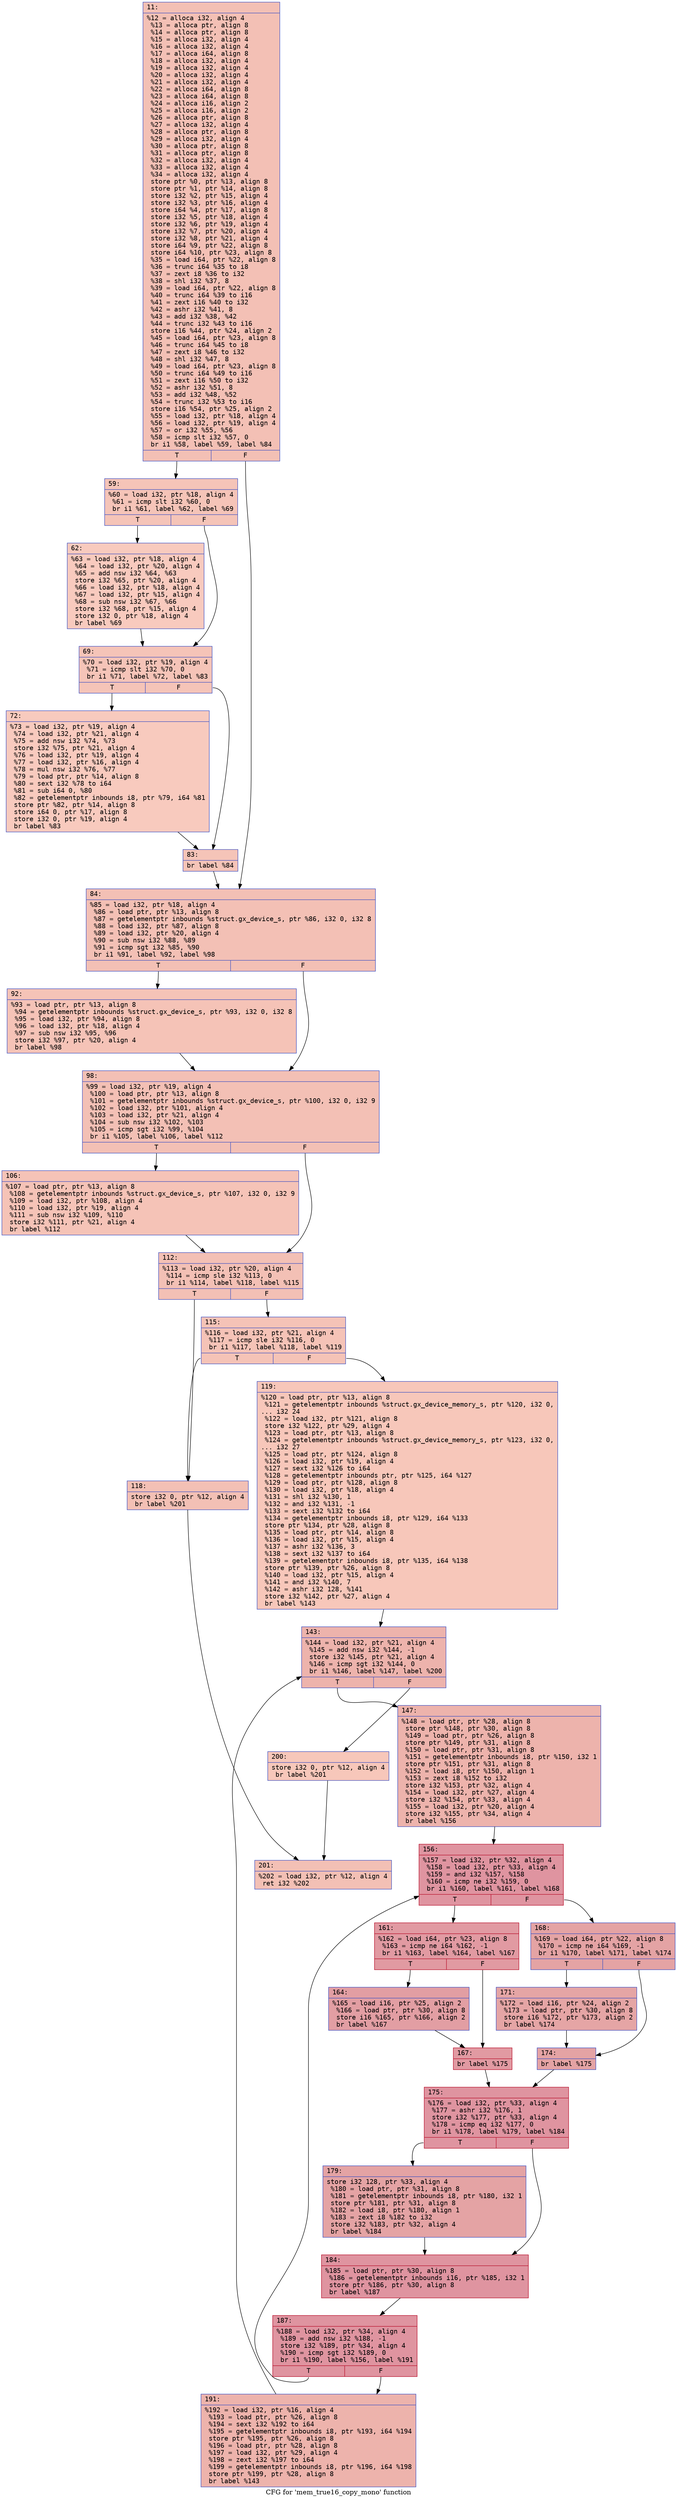 digraph "CFG for 'mem_true16_copy_mono' function" {
	label="CFG for 'mem_true16_copy_mono' function";

	Node0x600002e1a800 [shape=record,color="#3d50c3ff", style=filled, fillcolor="#e5705870" fontname="Courier",label="{11:\l|  %12 = alloca i32, align 4\l  %13 = alloca ptr, align 8\l  %14 = alloca ptr, align 8\l  %15 = alloca i32, align 4\l  %16 = alloca i32, align 4\l  %17 = alloca i64, align 8\l  %18 = alloca i32, align 4\l  %19 = alloca i32, align 4\l  %20 = alloca i32, align 4\l  %21 = alloca i32, align 4\l  %22 = alloca i64, align 8\l  %23 = alloca i64, align 8\l  %24 = alloca i16, align 2\l  %25 = alloca i16, align 2\l  %26 = alloca ptr, align 8\l  %27 = alloca i32, align 4\l  %28 = alloca ptr, align 8\l  %29 = alloca i32, align 4\l  %30 = alloca ptr, align 8\l  %31 = alloca ptr, align 8\l  %32 = alloca i32, align 4\l  %33 = alloca i32, align 4\l  %34 = alloca i32, align 4\l  store ptr %0, ptr %13, align 8\l  store ptr %1, ptr %14, align 8\l  store i32 %2, ptr %15, align 4\l  store i32 %3, ptr %16, align 4\l  store i64 %4, ptr %17, align 8\l  store i32 %5, ptr %18, align 4\l  store i32 %6, ptr %19, align 4\l  store i32 %7, ptr %20, align 4\l  store i32 %8, ptr %21, align 4\l  store i64 %9, ptr %22, align 8\l  store i64 %10, ptr %23, align 8\l  %35 = load i64, ptr %22, align 8\l  %36 = trunc i64 %35 to i8\l  %37 = zext i8 %36 to i32\l  %38 = shl i32 %37, 8\l  %39 = load i64, ptr %22, align 8\l  %40 = trunc i64 %39 to i16\l  %41 = zext i16 %40 to i32\l  %42 = ashr i32 %41, 8\l  %43 = add i32 %38, %42\l  %44 = trunc i32 %43 to i16\l  store i16 %44, ptr %24, align 2\l  %45 = load i64, ptr %23, align 8\l  %46 = trunc i64 %45 to i8\l  %47 = zext i8 %46 to i32\l  %48 = shl i32 %47, 8\l  %49 = load i64, ptr %23, align 8\l  %50 = trunc i64 %49 to i16\l  %51 = zext i16 %50 to i32\l  %52 = ashr i32 %51, 8\l  %53 = add i32 %48, %52\l  %54 = trunc i32 %53 to i16\l  store i16 %54, ptr %25, align 2\l  %55 = load i32, ptr %18, align 4\l  %56 = load i32, ptr %19, align 4\l  %57 = or i32 %55, %56\l  %58 = icmp slt i32 %57, 0\l  br i1 %58, label %59, label %84\l|{<s0>T|<s1>F}}"];
	Node0x600002e1a800:s0 -> Node0x600002e1a850[tooltip="11 -> 59\nProbability 37.50%" ];
	Node0x600002e1a800:s1 -> Node0x600002e1a9e0[tooltip="11 -> 84\nProbability 62.50%" ];
	Node0x600002e1a850 [shape=record,color="#3d50c3ff", style=filled, fillcolor="#e97a5f70" fontname="Courier",label="{59:\l|  %60 = load i32, ptr %18, align 4\l  %61 = icmp slt i32 %60, 0\l  br i1 %61, label %62, label %69\l|{<s0>T|<s1>F}}"];
	Node0x600002e1a850:s0 -> Node0x600002e1a8a0[tooltip="59 -> 62\nProbability 37.50%" ];
	Node0x600002e1a850:s1 -> Node0x600002e1a8f0[tooltip="59 -> 69\nProbability 62.50%" ];
	Node0x600002e1a8a0 [shape=record,color="#3d50c3ff", style=filled, fillcolor="#ef886b70" fontname="Courier",label="{62:\l|  %63 = load i32, ptr %18, align 4\l  %64 = load i32, ptr %20, align 4\l  %65 = add nsw i32 %64, %63\l  store i32 %65, ptr %20, align 4\l  %66 = load i32, ptr %18, align 4\l  %67 = load i32, ptr %15, align 4\l  %68 = sub nsw i32 %67, %66\l  store i32 %68, ptr %15, align 4\l  store i32 0, ptr %18, align 4\l  br label %69\l}"];
	Node0x600002e1a8a0 -> Node0x600002e1a8f0[tooltip="62 -> 69\nProbability 100.00%" ];
	Node0x600002e1a8f0 [shape=record,color="#3d50c3ff", style=filled, fillcolor="#e97a5f70" fontname="Courier",label="{69:\l|  %70 = load i32, ptr %19, align 4\l  %71 = icmp slt i32 %70, 0\l  br i1 %71, label %72, label %83\l|{<s0>T|<s1>F}}"];
	Node0x600002e1a8f0:s0 -> Node0x600002e1a940[tooltip="69 -> 72\nProbability 37.50%" ];
	Node0x600002e1a8f0:s1 -> Node0x600002e1a990[tooltip="69 -> 83\nProbability 62.50%" ];
	Node0x600002e1a940 [shape=record,color="#3d50c3ff", style=filled, fillcolor="#ef886b70" fontname="Courier",label="{72:\l|  %73 = load i32, ptr %19, align 4\l  %74 = load i32, ptr %21, align 4\l  %75 = add nsw i32 %74, %73\l  store i32 %75, ptr %21, align 4\l  %76 = load i32, ptr %19, align 4\l  %77 = load i32, ptr %16, align 4\l  %78 = mul nsw i32 %76, %77\l  %79 = load ptr, ptr %14, align 8\l  %80 = sext i32 %78 to i64\l  %81 = sub i64 0, %80\l  %82 = getelementptr inbounds i8, ptr %79, i64 %81\l  store ptr %82, ptr %14, align 8\l  store i64 0, ptr %17, align 8\l  store i32 0, ptr %19, align 4\l  br label %83\l}"];
	Node0x600002e1a940 -> Node0x600002e1a990[tooltip="72 -> 83\nProbability 100.00%" ];
	Node0x600002e1a990 [shape=record,color="#3d50c3ff", style=filled, fillcolor="#e97a5f70" fontname="Courier",label="{83:\l|  br label %84\l}"];
	Node0x600002e1a990 -> Node0x600002e1a9e0[tooltip="83 -> 84\nProbability 100.00%" ];
	Node0x600002e1a9e0 [shape=record,color="#3d50c3ff", style=filled, fillcolor="#e5705870" fontname="Courier",label="{84:\l|  %85 = load i32, ptr %18, align 4\l  %86 = load ptr, ptr %13, align 8\l  %87 = getelementptr inbounds %struct.gx_device_s, ptr %86, i32 0, i32 8\l  %88 = load i32, ptr %87, align 8\l  %89 = load i32, ptr %20, align 4\l  %90 = sub nsw i32 %88, %89\l  %91 = icmp sgt i32 %85, %90\l  br i1 %91, label %92, label %98\l|{<s0>T|<s1>F}}"];
	Node0x600002e1a9e0:s0 -> Node0x600002e1aa30[tooltip="84 -> 92\nProbability 50.00%" ];
	Node0x600002e1a9e0:s1 -> Node0x600002e1aa80[tooltip="84 -> 98\nProbability 50.00%" ];
	Node0x600002e1aa30 [shape=record,color="#3d50c3ff", style=filled, fillcolor="#e8765c70" fontname="Courier",label="{92:\l|  %93 = load ptr, ptr %13, align 8\l  %94 = getelementptr inbounds %struct.gx_device_s, ptr %93, i32 0, i32 8\l  %95 = load i32, ptr %94, align 8\l  %96 = load i32, ptr %18, align 4\l  %97 = sub nsw i32 %95, %96\l  store i32 %97, ptr %20, align 4\l  br label %98\l}"];
	Node0x600002e1aa30 -> Node0x600002e1aa80[tooltip="92 -> 98\nProbability 100.00%" ];
	Node0x600002e1aa80 [shape=record,color="#3d50c3ff", style=filled, fillcolor="#e5705870" fontname="Courier",label="{98:\l|  %99 = load i32, ptr %19, align 4\l  %100 = load ptr, ptr %13, align 8\l  %101 = getelementptr inbounds %struct.gx_device_s, ptr %100, i32 0, i32 9\l  %102 = load i32, ptr %101, align 4\l  %103 = load i32, ptr %21, align 4\l  %104 = sub nsw i32 %102, %103\l  %105 = icmp sgt i32 %99, %104\l  br i1 %105, label %106, label %112\l|{<s0>T|<s1>F}}"];
	Node0x600002e1aa80:s0 -> Node0x600002e1aad0[tooltip="98 -> 106\nProbability 50.00%" ];
	Node0x600002e1aa80:s1 -> Node0x600002e1ab20[tooltip="98 -> 112\nProbability 50.00%" ];
	Node0x600002e1aad0 [shape=record,color="#3d50c3ff", style=filled, fillcolor="#e8765c70" fontname="Courier",label="{106:\l|  %107 = load ptr, ptr %13, align 8\l  %108 = getelementptr inbounds %struct.gx_device_s, ptr %107, i32 0, i32 9\l  %109 = load i32, ptr %108, align 4\l  %110 = load i32, ptr %19, align 4\l  %111 = sub nsw i32 %109, %110\l  store i32 %111, ptr %21, align 4\l  br label %112\l}"];
	Node0x600002e1aad0 -> Node0x600002e1ab20[tooltip="106 -> 112\nProbability 100.00%" ];
	Node0x600002e1ab20 [shape=record,color="#3d50c3ff", style=filled, fillcolor="#e5705870" fontname="Courier",label="{112:\l|  %113 = load i32, ptr %20, align 4\l  %114 = icmp sle i32 %113, 0\l  br i1 %114, label %118, label %115\l|{<s0>T|<s1>F}}"];
	Node0x600002e1ab20:s0 -> Node0x600002e1abc0[tooltip="112 -> 118\nProbability 50.00%" ];
	Node0x600002e1ab20:s1 -> Node0x600002e1ab70[tooltip="112 -> 115\nProbability 50.00%" ];
	Node0x600002e1ab70 [shape=record,color="#3d50c3ff", style=filled, fillcolor="#e8765c70" fontname="Courier",label="{115:\l|  %116 = load i32, ptr %21, align 4\l  %117 = icmp sle i32 %116, 0\l  br i1 %117, label %118, label %119\l|{<s0>T|<s1>F}}"];
	Node0x600002e1ab70:s0 -> Node0x600002e1abc0[tooltip="115 -> 118\nProbability 50.00%" ];
	Node0x600002e1ab70:s1 -> Node0x600002e1ac10[tooltip="115 -> 119\nProbability 50.00%" ];
	Node0x600002e1abc0 [shape=record,color="#3d50c3ff", style=filled, fillcolor="#e5705870" fontname="Courier",label="{118:\l|  store i32 0, ptr %12, align 4\l  br label %201\l}"];
	Node0x600002e1abc0 -> Node0x600002e1b110[tooltip="118 -> 201\nProbability 100.00%" ];
	Node0x600002e1ac10 [shape=record,color="#3d50c3ff", style=filled, fillcolor="#ec7f6370" fontname="Courier",label="{119:\l|  %120 = load ptr, ptr %13, align 8\l  %121 = getelementptr inbounds %struct.gx_device_memory_s, ptr %120, i32 0,\l... i32 24\l  %122 = load i32, ptr %121, align 8\l  store i32 %122, ptr %29, align 4\l  %123 = load ptr, ptr %13, align 8\l  %124 = getelementptr inbounds %struct.gx_device_memory_s, ptr %123, i32 0,\l... i32 27\l  %125 = load ptr, ptr %124, align 8\l  %126 = load i32, ptr %19, align 4\l  %127 = sext i32 %126 to i64\l  %128 = getelementptr inbounds ptr, ptr %125, i64 %127\l  %129 = load ptr, ptr %128, align 8\l  %130 = load i32, ptr %18, align 4\l  %131 = shl i32 %130, 1\l  %132 = and i32 %131, -1\l  %133 = sext i32 %132 to i64\l  %134 = getelementptr inbounds i8, ptr %129, i64 %133\l  store ptr %134, ptr %28, align 8\l  %135 = load ptr, ptr %14, align 8\l  %136 = load i32, ptr %15, align 4\l  %137 = ashr i32 %136, 3\l  %138 = sext i32 %137 to i64\l  %139 = getelementptr inbounds i8, ptr %135, i64 %138\l  store ptr %139, ptr %26, align 8\l  %140 = load i32, ptr %15, align 4\l  %141 = and i32 %140, 7\l  %142 = ashr i32 128, %141\l  store i32 %142, ptr %27, align 4\l  br label %143\l}"];
	Node0x600002e1ac10 -> Node0x600002e1ac60[tooltip="119 -> 143\nProbability 100.00%" ];
	Node0x600002e1ac60 [shape=record,color="#3d50c3ff", style=filled, fillcolor="#d6524470" fontname="Courier",label="{143:\l|  %144 = load i32, ptr %21, align 4\l  %145 = add nsw i32 %144, -1\l  store i32 %145, ptr %21, align 4\l  %146 = icmp sgt i32 %144, 0\l  br i1 %146, label %147, label %200\l|{<s0>T|<s1>F}}"];
	Node0x600002e1ac60:s0 -> Node0x600002e1acb0[tooltip="143 -> 147\nProbability 96.88%" ];
	Node0x600002e1ac60:s1 -> Node0x600002e1b0c0[tooltip="143 -> 200\nProbability 3.12%" ];
	Node0x600002e1acb0 [shape=record,color="#3d50c3ff", style=filled, fillcolor="#d6524470" fontname="Courier",label="{147:\l|  %148 = load ptr, ptr %28, align 8\l  store ptr %148, ptr %30, align 8\l  %149 = load ptr, ptr %26, align 8\l  store ptr %149, ptr %31, align 8\l  %150 = load ptr, ptr %31, align 8\l  %151 = getelementptr inbounds i8, ptr %150, i32 1\l  store ptr %151, ptr %31, align 8\l  %152 = load i8, ptr %150, align 1\l  %153 = zext i8 %152 to i32\l  store i32 %153, ptr %32, align 4\l  %154 = load i32, ptr %27, align 4\l  store i32 %154, ptr %33, align 4\l  %155 = load i32, ptr %20, align 4\l  store i32 %155, ptr %34, align 4\l  br label %156\l}"];
	Node0x600002e1acb0 -> Node0x600002e1ad00[tooltip="147 -> 156\nProbability 100.00%" ];
	Node0x600002e1ad00 [shape=record,color="#b70d28ff", style=filled, fillcolor="#b70d2870" fontname="Courier",label="{156:\l|  %157 = load i32, ptr %32, align 4\l  %158 = load i32, ptr %33, align 4\l  %159 = and i32 %157, %158\l  %160 = icmp ne i32 %159, 0\l  br i1 %160, label %161, label %168\l|{<s0>T|<s1>F}}"];
	Node0x600002e1ad00:s0 -> Node0x600002e1ad50[tooltip="156 -> 161\nProbability 62.50%" ];
	Node0x600002e1ad00:s1 -> Node0x600002e1ae40[tooltip="156 -> 168\nProbability 37.50%" ];
	Node0x600002e1ad50 [shape=record,color="#b70d28ff", style=filled, fillcolor="#bb1b2c70" fontname="Courier",label="{161:\l|  %162 = load i64, ptr %23, align 8\l  %163 = icmp ne i64 %162, -1\l  br i1 %163, label %164, label %167\l|{<s0>T|<s1>F}}"];
	Node0x600002e1ad50:s0 -> Node0x600002e1ada0[tooltip="161 -> 164\nProbability 62.50%" ];
	Node0x600002e1ad50:s1 -> Node0x600002e1adf0[tooltip="161 -> 167\nProbability 37.50%" ];
	Node0x600002e1ada0 [shape=record,color="#3d50c3ff", style=filled, fillcolor="#be242e70" fontname="Courier",label="{164:\l|  %165 = load i16, ptr %25, align 2\l  %166 = load ptr, ptr %30, align 8\l  store i16 %165, ptr %166, align 2\l  br label %167\l}"];
	Node0x600002e1ada0 -> Node0x600002e1adf0[tooltip="164 -> 167\nProbability 100.00%" ];
	Node0x600002e1adf0 [shape=record,color="#b70d28ff", style=filled, fillcolor="#bb1b2c70" fontname="Courier",label="{167:\l|  br label %175\l}"];
	Node0x600002e1adf0 -> Node0x600002e1af30[tooltip="167 -> 175\nProbability 100.00%" ];
	Node0x600002e1ae40 [shape=record,color="#3d50c3ff", style=filled, fillcolor="#c32e3170" fontname="Courier",label="{168:\l|  %169 = load i64, ptr %22, align 8\l  %170 = icmp ne i64 %169, -1\l  br i1 %170, label %171, label %174\l|{<s0>T|<s1>F}}"];
	Node0x600002e1ae40:s0 -> Node0x600002e1ae90[tooltip="168 -> 171\nProbability 62.50%" ];
	Node0x600002e1ae40:s1 -> Node0x600002e1aee0[tooltip="168 -> 174\nProbability 37.50%" ];
	Node0x600002e1ae90 [shape=record,color="#3d50c3ff", style=filled, fillcolor="#c5333470" fontname="Courier",label="{171:\l|  %172 = load i16, ptr %24, align 2\l  %173 = load ptr, ptr %30, align 8\l  store i16 %172, ptr %173, align 2\l  br label %174\l}"];
	Node0x600002e1ae90 -> Node0x600002e1aee0[tooltip="171 -> 174\nProbability 100.00%" ];
	Node0x600002e1aee0 [shape=record,color="#3d50c3ff", style=filled, fillcolor="#c32e3170" fontname="Courier",label="{174:\l|  br label %175\l}"];
	Node0x600002e1aee0 -> Node0x600002e1af30[tooltip="174 -> 175\nProbability 100.00%" ];
	Node0x600002e1af30 [shape=record,color="#b70d28ff", style=filled, fillcolor="#b70d2870" fontname="Courier",label="{175:\l|  %176 = load i32, ptr %33, align 4\l  %177 = ashr i32 %176, 1\l  store i32 %177, ptr %33, align 4\l  %178 = icmp eq i32 %177, 0\l  br i1 %178, label %179, label %184\l|{<s0>T|<s1>F}}"];
	Node0x600002e1af30:s0 -> Node0x600002e1af80[tooltip="175 -> 179\nProbability 37.50%" ];
	Node0x600002e1af30:s1 -> Node0x600002e1afd0[tooltip="175 -> 184\nProbability 62.50%" ];
	Node0x600002e1af80 [shape=record,color="#3d50c3ff", style=filled, fillcolor="#c32e3170" fontname="Courier",label="{179:\l|  store i32 128, ptr %33, align 4\l  %180 = load ptr, ptr %31, align 8\l  %181 = getelementptr inbounds i8, ptr %180, i32 1\l  store ptr %181, ptr %31, align 8\l  %182 = load i8, ptr %180, align 1\l  %183 = zext i8 %182 to i32\l  store i32 %183, ptr %32, align 4\l  br label %184\l}"];
	Node0x600002e1af80 -> Node0x600002e1afd0[tooltip="179 -> 184\nProbability 100.00%" ];
	Node0x600002e1afd0 [shape=record,color="#b70d28ff", style=filled, fillcolor="#b70d2870" fontname="Courier",label="{184:\l|  %185 = load ptr, ptr %30, align 8\l  %186 = getelementptr inbounds i16, ptr %185, i32 1\l  store ptr %186, ptr %30, align 8\l  br label %187\l}"];
	Node0x600002e1afd0 -> Node0x600002e1b020[tooltip="184 -> 187\nProbability 100.00%" ];
	Node0x600002e1b020 [shape=record,color="#b70d28ff", style=filled, fillcolor="#b70d2870" fontname="Courier",label="{187:\l|  %188 = load i32, ptr %34, align 4\l  %189 = add nsw i32 %188, -1\l  store i32 %189, ptr %34, align 4\l  %190 = icmp sgt i32 %189, 0\l  br i1 %190, label %156, label %191\l|{<s0>T|<s1>F}}"];
	Node0x600002e1b020:s0 -> Node0x600002e1ad00[tooltip="187 -> 156\nProbability 96.88%" ];
	Node0x600002e1b020:s1 -> Node0x600002e1b070[tooltip="187 -> 191\nProbability 3.12%" ];
	Node0x600002e1b070 [shape=record,color="#3d50c3ff", style=filled, fillcolor="#d6524470" fontname="Courier",label="{191:\l|  %192 = load i32, ptr %16, align 4\l  %193 = load ptr, ptr %26, align 8\l  %194 = sext i32 %192 to i64\l  %195 = getelementptr inbounds i8, ptr %193, i64 %194\l  store ptr %195, ptr %26, align 8\l  %196 = load ptr, ptr %28, align 8\l  %197 = load i32, ptr %29, align 4\l  %198 = zext i32 %197 to i64\l  %199 = getelementptr inbounds i8, ptr %196, i64 %198\l  store ptr %199, ptr %28, align 8\l  br label %143\l}"];
	Node0x600002e1b070 -> Node0x600002e1ac60[tooltip="191 -> 143\nProbability 100.00%" ];
	Node0x600002e1b0c0 [shape=record,color="#3d50c3ff", style=filled, fillcolor="#ec7f6370" fontname="Courier",label="{200:\l|  store i32 0, ptr %12, align 4\l  br label %201\l}"];
	Node0x600002e1b0c0 -> Node0x600002e1b110[tooltip="200 -> 201\nProbability 100.00%" ];
	Node0x600002e1b110 [shape=record,color="#3d50c3ff", style=filled, fillcolor="#e5705870" fontname="Courier",label="{201:\l|  %202 = load i32, ptr %12, align 4\l  ret i32 %202\l}"];
}
